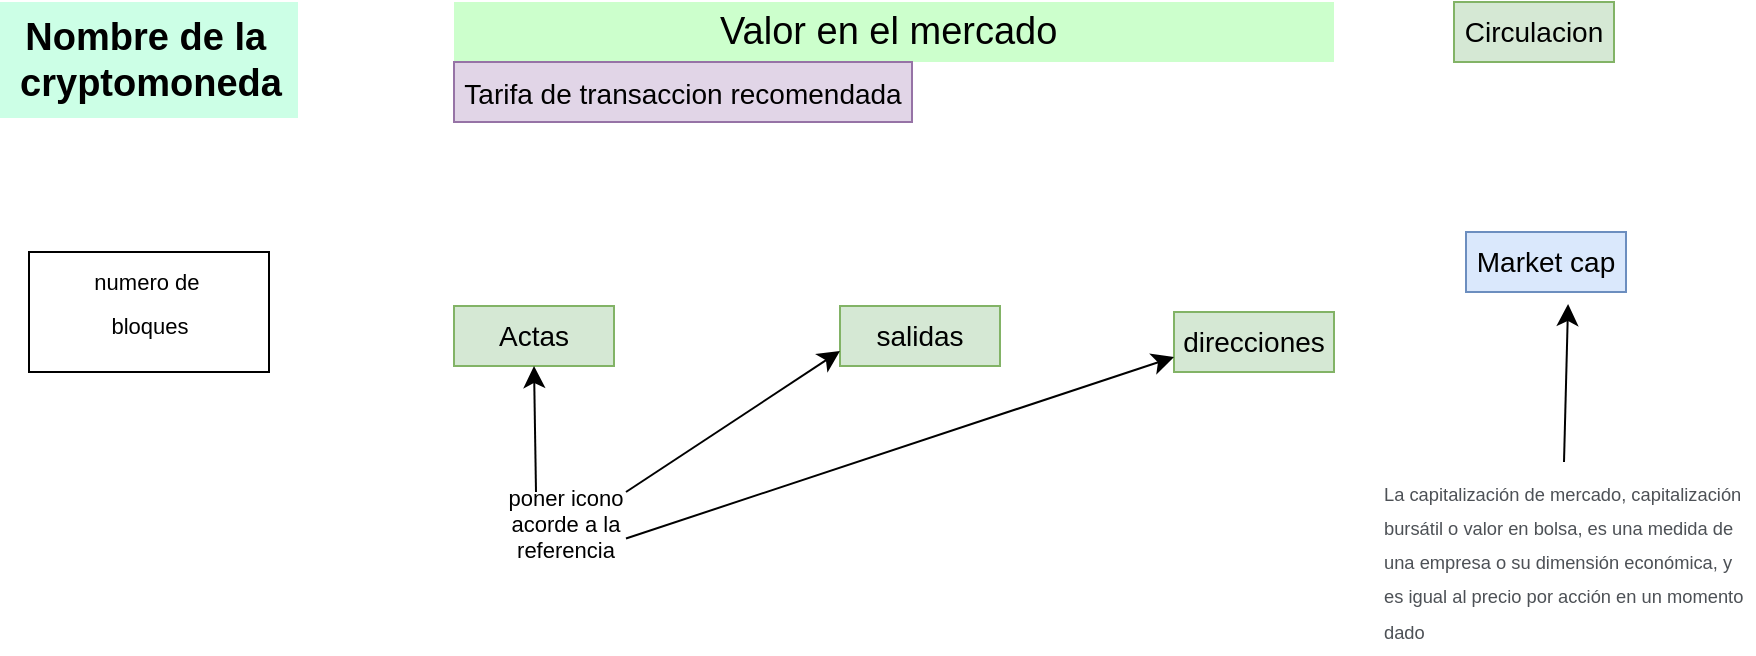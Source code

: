 <mxfile version="20.8.3" type="device"><diagram id="jCs3OuV_Ld8zXiZn4VNR" name="Página-1"><mxGraphModel dx="1144" dy="579" grid="0" gridSize="10" guides="1" tooltips="1" connect="1" arrows="1" fold="1" page="0" pageScale="1" pageWidth="827" pageHeight="1169" math="0" shadow="0"><root><mxCell id="0"/><mxCell id="1" parent="0"/><mxCell id="mae_ChYF0vuZNK6Prruk-2" value="&lt;b style=&quot;font-size: 19px;&quot;&gt;Nombre de la&amp;nbsp;&lt;br&gt;cryptomoneda&lt;/b&gt;" style="text;html=1;align=center;verticalAlign=middle;resizable=0;points=[];autosize=1;strokeColor=none;fillColor=#CCFFE6;fontSize=16;" vertex="1" parent="1"><mxGeometry x="-16" y="27" width="149" height="58" as="geometry"/></mxCell><mxCell id="mae_ChYF0vuZNK6Prruk-3" value="" style="rounded=0;whiteSpace=wrap;html=1;fontSize=19;" vertex="1" parent="1"><mxGeometry x="-1.5" y="152" width="120" height="60" as="geometry"/></mxCell><mxCell id="mae_ChYF0vuZNK6Prruk-4" value="&lt;span style=&quot;font-size: 11px;&quot;&gt;numero de&amp;nbsp;&lt;br&gt;bloques&lt;br&gt;&lt;br&gt;&lt;/span&gt;" style="text;html=1;strokeColor=none;fillColor=none;align=center;verticalAlign=middle;whiteSpace=wrap;rounded=0;fontSize=18;" vertex="1" parent="1"><mxGeometry x="5.5" y="172" width="106" height="30" as="geometry"/></mxCell><mxCell id="mae_ChYF0vuZNK6Prruk-8" value="Valor en el mercado&amp;nbsp;" style="text;html=1;strokeColor=none;fillColor=#CCFFCC;align=center;verticalAlign=middle;whiteSpace=wrap;rounded=0;fontSize=19;" vertex="1" parent="1"><mxGeometry x="211" y="27" width="440" height="30" as="geometry"/></mxCell><mxCell id="mae_ChYF0vuZNK6Prruk-9" value="&lt;font style=&quot;font-size: 14px;&quot;&gt;Tarifa de transaccion recomendada&lt;/font&gt;" style="text;html=1;strokeColor=#9673a6;fillColor=#e1d5e7;align=center;verticalAlign=middle;whiteSpace=wrap;rounded=0;fontSize=19;" vertex="1" parent="1"><mxGeometry x="211" y="57" width="229" height="30" as="geometry"/></mxCell><mxCell id="mae_ChYF0vuZNK6Prruk-10" value="Circulacion" style="text;html=1;strokeColor=#82b366;fillColor=#d5e8d4;align=center;verticalAlign=middle;whiteSpace=wrap;rounded=0;fontSize=14;" vertex="1" parent="1"><mxGeometry x="711" y="27" width="80" height="30" as="geometry"/></mxCell><mxCell id="mae_ChYF0vuZNK6Prruk-12" value="Market cap" style="text;html=1;strokeColor=#6c8ebf;fillColor=#dae8fc;align=center;verticalAlign=middle;whiteSpace=wrap;rounded=0;fontSize=14;" vertex="1" parent="1"><mxGeometry x="717" y="142" width="80" height="30" as="geometry"/></mxCell><mxCell id="mae_ChYF0vuZNK6Prruk-13" value="&lt;h1 style=&quot;line-height: 40%;&quot;&gt;&lt;span style=&quot;color: rgb(77, 81, 86); font-family: arial, sans-serif; font-weight: 400;&quot;&gt;&lt;font style=&quot;font-size: 11px;&quot;&gt;&lt;sup&gt;La capitalización de mercado, capitalización bursátil o valor en bolsa, es una medida de una empresa o su dimensión económica, y es igual al precio por acción en un momento dado&lt;/sup&gt;&lt;/font&gt;&lt;/span&gt;&lt;br&gt;&lt;/h1&gt;" style="text;html=1;strokeColor=none;fillColor=none;spacing=5;spacingTop=-20;whiteSpace=wrap;overflow=hidden;rounded=0;fontSize=14;" vertex="1" parent="1"><mxGeometry x="671" y="257" width="190" height="96" as="geometry"/></mxCell><mxCell id="mae_ChYF0vuZNK6Prruk-14" value="" style="endArrow=classic;html=1;rounded=0;fontSize=11;startSize=8;endSize=8;curved=1;entryX=0.638;entryY=1.2;entryDx=0;entryDy=0;exitX=0.5;exitY=0;exitDx=0;exitDy=0;entryPerimeter=0;" edge="1" parent="1" source="mae_ChYF0vuZNK6Prruk-13" target="mae_ChYF0vuZNK6Prruk-12"><mxGeometry width="50" height="50" relative="1" as="geometry"><mxPoint x="811" y="306" as="sourcePoint"/><mxPoint x="861" y="256" as="targetPoint"/></mxGeometry></mxCell><mxCell id="mae_ChYF0vuZNK6Prruk-15" value="salidas" style="text;html=1;strokeColor=#82b366;fillColor=#d5e8d4;align=center;verticalAlign=middle;whiteSpace=wrap;rounded=0;fontSize=14;" vertex="1" parent="1"><mxGeometry x="404" y="179" width="80" height="30" as="geometry"/></mxCell><mxCell id="mae_ChYF0vuZNK6Prruk-16" value="Actas" style="text;html=1;strokeColor=#82b366;fillColor=#d5e8d4;align=center;verticalAlign=middle;whiteSpace=wrap;rounded=0;fontSize=14;" vertex="1" parent="1"><mxGeometry x="211" y="179" width="80" height="30" as="geometry"/></mxCell><mxCell id="mae_ChYF0vuZNK6Prruk-17" value="direcciones" style="text;html=1;strokeColor=#82b366;fillColor=#d5e8d4;align=center;verticalAlign=middle;whiteSpace=wrap;rounded=0;fontSize=14;" vertex="1" parent="1"><mxGeometry x="571" y="182" width="80" height="30" as="geometry"/></mxCell><mxCell id="mae_ChYF0vuZNK6Prruk-40" style="edgeStyle=none;curved=1;rounded=0;orthogonalLoop=1;jettySize=auto;html=1;exitX=0.25;exitY=0;exitDx=0;exitDy=0;fontSize=11;startSize=8;endSize=8;entryX=0.5;entryY=1;entryDx=0;entryDy=0;" edge="1" parent="1" source="mae_ChYF0vuZNK6Prruk-39" target="mae_ChYF0vuZNK6Prruk-16"><mxGeometry relative="1" as="geometry"><mxPoint x="251" y="281" as="targetPoint"/></mxGeometry></mxCell><mxCell id="mae_ChYF0vuZNK6Prruk-41" style="edgeStyle=none;curved=1;rounded=0;orthogonalLoop=1;jettySize=auto;html=1;exitX=1;exitY=0;exitDx=0;exitDy=0;entryX=0;entryY=0.75;entryDx=0;entryDy=0;fontSize=11;startSize=8;endSize=8;" edge="1" parent="1" source="mae_ChYF0vuZNK6Prruk-39" target="mae_ChYF0vuZNK6Prruk-15"><mxGeometry relative="1" as="geometry"/></mxCell><mxCell id="mae_ChYF0vuZNK6Prruk-42" style="edgeStyle=none;curved=1;rounded=0;orthogonalLoop=1;jettySize=auto;html=1;exitX=1;exitY=0.75;exitDx=0;exitDy=0;entryX=0;entryY=0.75;entryDx=0;entryDy=0;fontSize=11;startSize=8;endSize=8;" edge="1" parent="1" source="mae_ChYF0vuZNK6Prruk-39" target="mae_ChYF0vuZNK6Prruk-17"><mxGeometry relative="1" as="geometry"/></mxCell><mxCell id="mae_ChYF0vuZNK6Prruk-39" value="poner icono&lt;br&gt;acorde a la referencia" style="text;html=1;strokeColor=none;fillColor=none;align=center;verticalAlign=middle;whiteSpace=wrap;rounded=0;fontSize=11;" vertex="1" parent="1"><mxGeometry x="237" y="272" width="60" height="31" as="geometry"/></mxCell></root></mxGraphModel></diagram></mxfile>